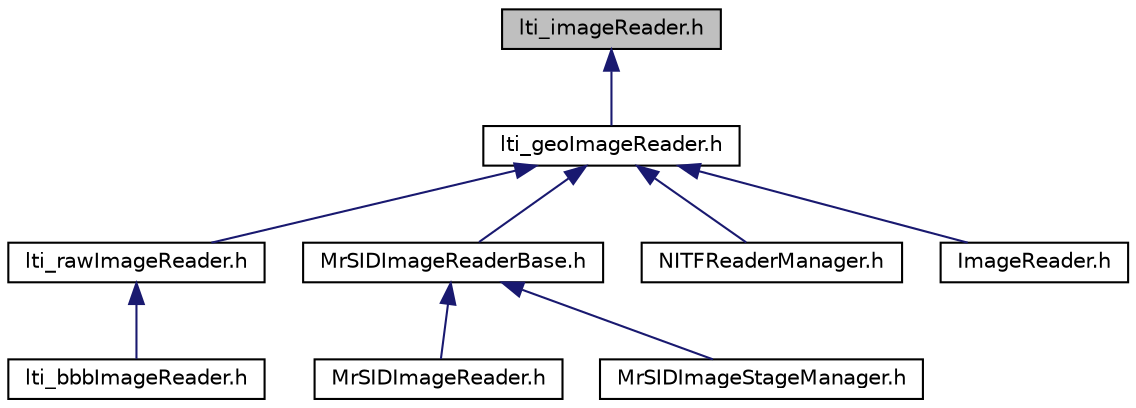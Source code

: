 digraph "lti_imageReader.h"
{
  bgcolor="transparent";
  edge [fontname="Helvetica",fontsize="10",labelfontname="Helvetica",labelfontsize="10"];
  node [fontname="Helvetica",fontsize="10",shape=record];
  Node1 [label="lti_imageReader.h",height=0.2,width=0.4,color="black", fillcolor="grey75", style="filled" fontcolor="black"];
  Node1 -> Node2 [dir="back",color="midnightblue",fontsize="10",style="solid",fontname="Helvetica"];
  Node2 [label="lti_geoImageReader.h",height=0.2,width=0.4,color="black",URL="$a00175.html"];
  Node2 -> Node3 [dir="back",color="midnightblue",fontsize="10",style="solid",fontname="Helvetica"];
  Node3 [label="lti_rawImageReader.h",height=0.2,width=0.4,color="black",URL="$a00201.html"];
  Node3 -> Node4 [dir="back",color="midnightblue",fontsize="10",style="solid",fontname="Helvetica"];
  Node4 [label="lti_bbbImageReader.h",height=0.2,width=0.4,color="black",URL="$a00164.html"];
  Node2 -> Node5 [dir="back",color="midnightblue",fontsize="10",style="solid",fontname="Helvetica"];
  Node5 [label="MrSIDImageReaderBase.h",height=0.2,width=0.4,color="black",URL="$a00220.html"];
  Node5 -> Node6 [dir="back",color="midnightblue",fontsize="10",style="solid",fontname="Helvetica"];
  Node6 [label="MrSIDImageReader.h",height=0.2,width=0.4,color="black",URL="$a00219.html"];
  Node5 -> Node7 [dir="back",color="midnightblue",fontsize="10",style="solid",fontname="Helvetica"];
  Node7 [label="MrSIDImageStageManager.h",height=0.2,width=0.4,color="black",URL="$a00221.html"];
  Node2 -> Node8 [dir="back",color="midnightblue",fontsize="10",style="solid",fontname="Helvetica"];
  Node8 [label="NITFReaderManager.h",height=0.2,width=0.4,color="black",URL="$a00224.html"];
  Node2 -> Node9 [dir="back",color="midnightblue",fontsize="10",style="solid",fontname="Helvetica"];
  Node9 [label="ImageReader.h",height=0.2,width=0.4,color="black",URL="$a00133.html"];
}
